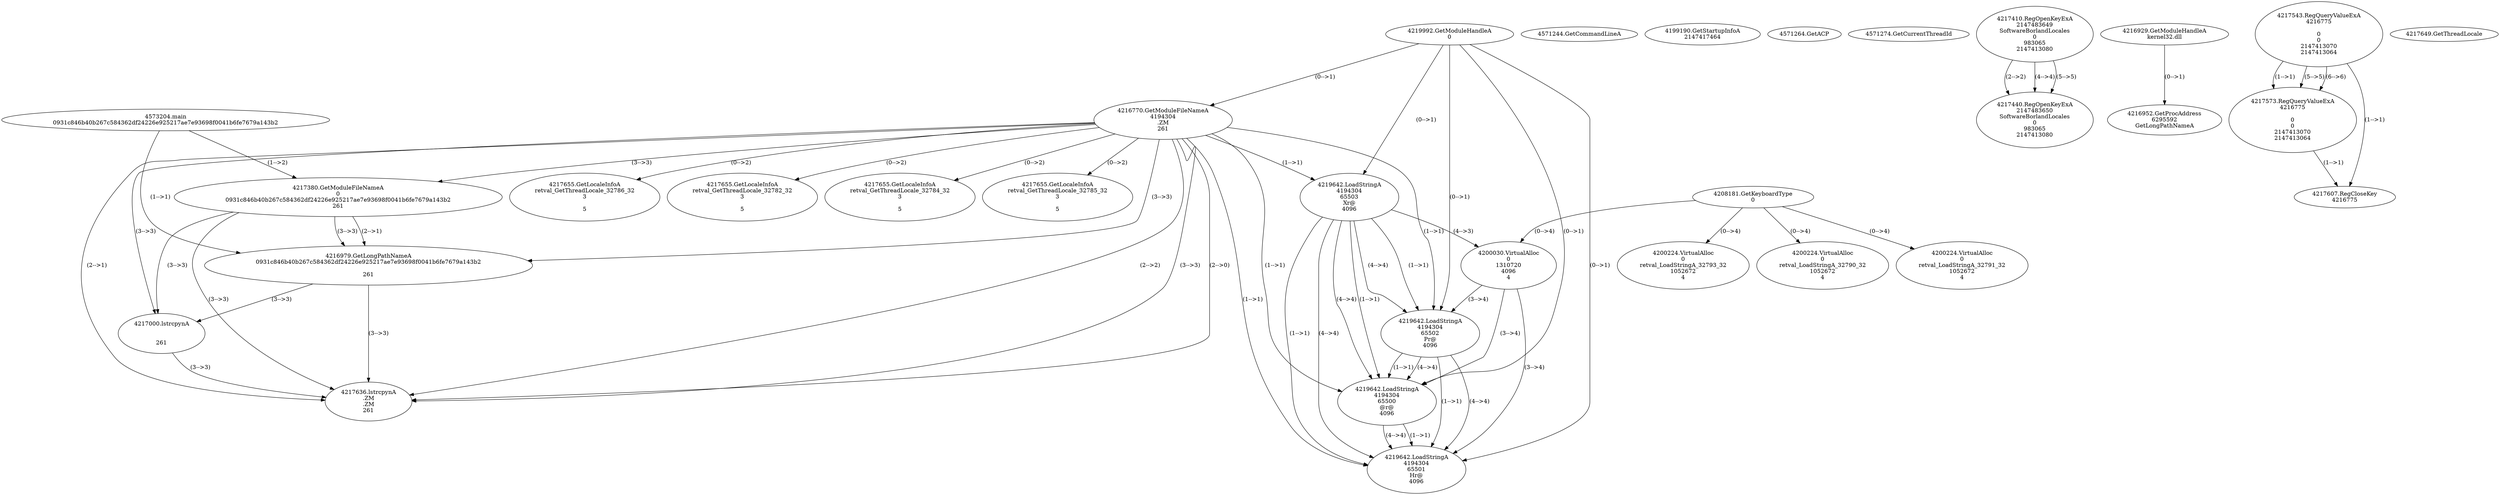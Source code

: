 // Global SCDG with merge call
digraph {
	0 [label="4573204.main
0931c846b40b267c584362df24226e925217ae7e93698f0041b6fe7679a143b2"]
	1 [label="4219992.GetModuleHandleA
0"]
	2 [label="4208181.GetKeyboardType
0"]
	3 [label="4571244.GetCommandLineA
"]
	4 [label="4199190.GetStartupInfoA
2147417464"]
	5 [label="4571264.GetACP
"]
	6 [label="4571274.GetCurrentThreadId
"]
	7 [label="4216770.GetModuleFileNameA
4194304
.ZM
261"]
	1 -> 7 [label="(0-->1)"]
	8 [label="4217380.GetModuleFileNameA
0
0931c846b40b267c584362df24226e925217ae7e93698f0041b6fe7679a143b2
261"]
	0 -> 8 [label="(1-->2)"]
	7 -> 8 [label="(3-->3)"]
	9 [label="4217410.RegOpenKeyExA
2147483649
Software\Borland\Locales
0
983065
2147413080"]
	10 [label="4216929.GetModuleHandleA
kernel32.dll"]
	11 [label="4216952.GetProcAddress
6295592
GetLongPathNameA"]
	10 -> 11 [label="(0-->1)"]
	12 [label="4216979.GetLongPathNameA
0931c846b40b267c584362df24226e925217ae7e93698f0041b6fe7679a143b2

261"]
	0 -> 12 [label="(1-->1)"]
	8 -> 12 [label="(2-->1)"]
	7 -> 12 [label="(3-->3)"]
	8 -> 12 [label="(3-->3)"]
	13 [label="4217000.lstrcpynA


261"]
	7 -> 13 [label="(3-->3)"]
	8 -> 13 [label="(3-->3)"]
	12 -> 13 [label="(3-->3)"]
	14 [label="4217543.RegQueryValueExA
4216775

0
0
2147413070
2147413064"]
	15 [label="4217573.RegQueryValueExA
4216775

0
0
2147413070
2147413064"]
	14 -> 15 [label="(1-->1)"]
	14 -> 15 [label="(5-->5)"]
	14 -> 15 [label="(6-->6)"]
	16 [label="4217607.RegCloseKey
4216775"]
	14 -> 16 [label="(1-->1)"]
	15 -> 16 [label="(1-->1)"]
	17 [label="4217636.lstrcpynA
.ZM
.ZM
261"]
	7 -> 17 [label="(2-->1)"]
	7 -> 17 [label="(2-->2)"]
	7 -> 17 [label="(3-->3)"]
	8 -> 17 [label="(3-->3)"]
	12 -> 17 [label="(3-->3)"]
	13 -> 17 [label="(3-->3)"]
	7 -> 17 [label="(2-->0)"]
	18 [label="4217649.GetThreadLocale
"]
	19 [label="4217655.GetLocaleInfoA
retval_GetThreadLocale_32786_32
3

5"]
	7 -> 19 [label="(0-->2)"]
	20 [label="4219642.LoadStringA
4194304
65503
Xr@
4096"]
	1 -> 20 [label="(0-->1)"]
	7 -> 20 [label="(1-->1)"]
	21 [label="4200224.VirtualAlloc
0
retval_LoadStringA_32793_32
1052672
4"]
	2 -> 21 [label="(0-->4)"]
	22 [label="4217655.GetLocaleInfoA
retval_GetThreadLocale_32782_32
3

5"]
	7 -> 22 [label="(0-->2)"]
	23 [label="4200224.VirtualAlloc
0
retval_LoadStringA_32790_32
1052672
4"]
	2 -> 23 [label="(0-->4)"]
	24 [label="4217440.RegOpenKeyExA
2147483650
Software\Borland\Locales
0
983065
2147413080"]
	9 -> 24 [label="(2-->2)"]
	9 -> 24 [label="(4-->4)"]
	9 -> 24 [label="(5-->5)"]
	25 [label="4217655.GetLocaleInfoA
retval_GetThreadLocale_32784_32
3

5"]
	7 -> 25 [label="(0-->2)"]
	26 [label="4200224.VirtualAlloc
0
retval_LoadStringA_32791_32
1052672
4"]
	2 -> 26 [label="(0-->4)"]
	27 [label="4217655.GetLocaleInfoA
retval_GetThreadLocale_32785_32
3

5"]
	7 -> 27 [label="(0-->2)"]
	28 [label="4200030.VirtualAlloc
0
1310720
4096
4"]
	20 -> 28 [label="(4-->3)"]
	2 -> 28 [label="(0-->4)"]
	29 [label="4219642.LoadStringA
4194304
65502
Pr@
4096"]
	1 -> 29 [label="(0-->1)"]
	7 -> 29 [label="(1-->1)"]
	20 -> 29 [label="(1-->1)"]
	20 -> 29 [label="(4-->4)"]
	28 -> 29 [label="(3-->4)"]
	30 [label="4219642.LoadStringA
4194304
65500
@r@
4096"]
	1 -> 30 [label="(0-->1)"]
	7 -> 30 [label="(1-->1)"]
	20 -> 30 [label="(1-->1)"]
	29 -> 30 [label="(1-->1)"]
	20 -> 30 [label="(4-->4)"]
	28 -> 30 [label="(3-->4)"]
	29 -> 30 [label="(4-->4)"]
	31 [label="4219642.LoadStringA
4194304
65501
Hr@
4096"]
	1 -> 31 [label="(0-->1)"]
	7 -> 31 [label="(1-->1)"]
	20 -> 31 [label="(1-->1)"]
	29 -> 31 [label="(1-->1)"]
	30 -> 31 [label="(1-->1)"]
	20 -> 31 [label="(4-->4)"]
	28 -> 31 [label="(3-->4)"]
	29 -> 31 [label="(4-->4)"]
	30 -> 31 [label="(4-->4)"]
}
